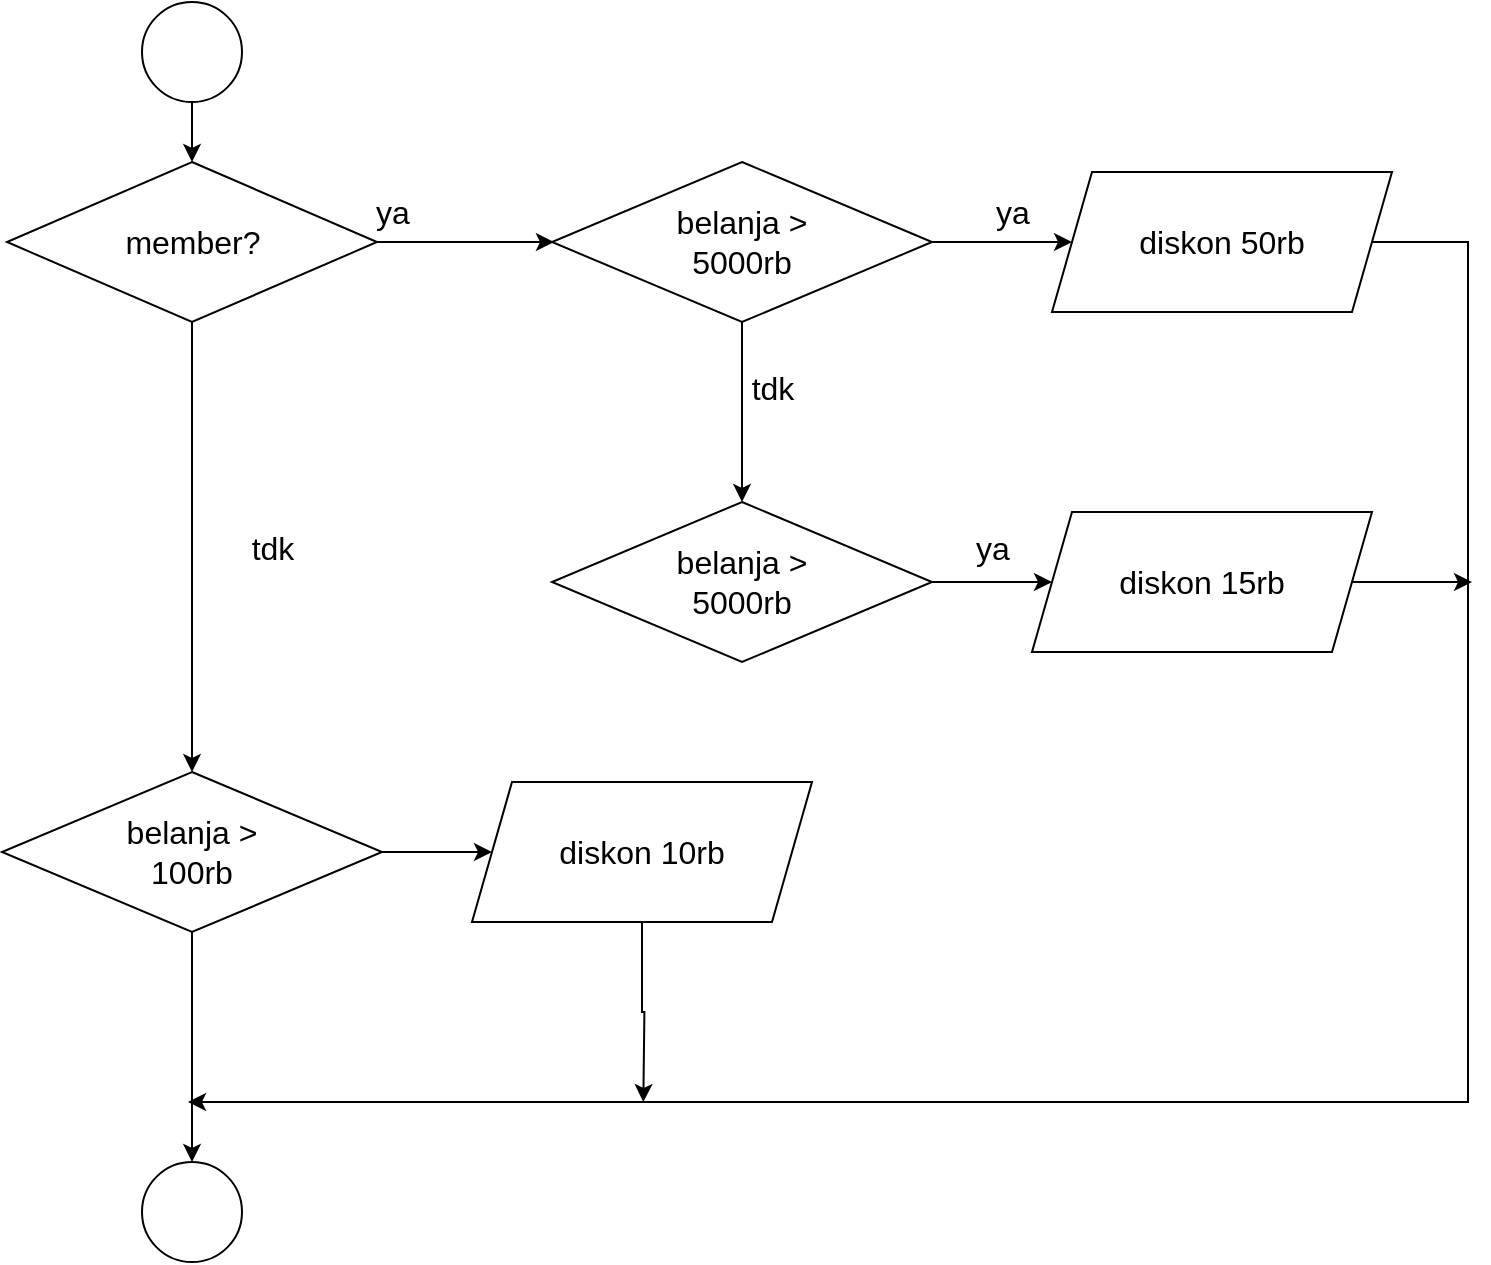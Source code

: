 <mxfile version="22.1.16" type="github">
  <diagram name="Page-1" id="f3MLHyesFSod3ZTN5zOw">
    <mxGraphModel dx="880" dy="462" grid="1" gridSize="10" guides="1" tooltips="1" connect="1" arrows="1" fold="1" page="1" pageScale="1" pageWidth="850" pageHeight="1100" math="0" shadow="0">
      <root>
        <mxCell id="0" />
        <mxCell id="1" parent="0" />
        <mxCell id="yyRl0xBmcdnjLJMx300J-84" style="edgeStyle=orthogonalEdgeStyle;rounded=0;orthogonalLoop=1;jettySize=auto;html=1;exitX=0.5;exitY=1;exitDx=0;exitDy=0;entryX=0.5;entryY=0;entryDx=0;entryDy=0;" parent="1" source="yyRl0xBmcdnjLJMx300J-1" target="yyRl0xBmcdnjLJMx300J-2" edge="1">
          <mxGeometry relative="1" as="geometry" />
        </mxCell>
        <mxCell id="yyRl0xBmcdnjLJMx300J-1" value="" style="ellipse;whiteSpace=wrap;html=1;aspect=fixed;" parent="1" vertex="1">
          <mxGeometry x="115" y="40" width="50" height="50" as="geometry" />
        </mxCell>
        <mxCell id="yyRl0xBmcdnjLJMx300J-57" style="edgeStyle=orthogonalEdgeStyle;rounded=0;orthogonalLoop=1;jettySize=auto;html=1;exitX=1;exitY=0.5;exitDx=0;exitDy=0;entryX=0;entryY=0.5;entryDx=0;entryDy=0;" parent="1" edge="1">
          <mxGeometry relative="1" as="geometry">
            <mxPoint x="231" y="160" as="sourcePoint" />
            <mxPoint x="321" y="160" as="targetPoint" />
          </mxGeometry>
        </mxCell>
        <mxCell id="yyRl0xBmcdnjLJMx300J-91" style="edgeStyle=orthogonalEdgeStyle;rounded=0;orthogonalLoop=1;jettySize=auto;html=1;exitX=0.5;exitY=1;exitDx=0;exitDy=0;entryX=0.5;entryY=0;entryDx=0;entryDy=0;" parent="1" source="yyRl0xBmcdnjLJMx300J-2" target="yyRl0xBmcdnjLJMx300J-81" edge="1">
          <mxGeometry relative="1" as="geometry" />
        </mxCell>
        <mxCell id="yyRl0xBmcdnjLJMx300J-2" value="&lt;font size=&quot;3&quot;&gt;member?&lt;/font&gt;" style="rhombus;whiteSpace=wrap;html=1;" parent="1" vertex="1">
          <mxGeometry x="47.5" y="120" width="185" height="80" as="geometry" />
        </mxCell>
        <mxCell id="yyRl0xBmcdnjLJMx300J-19" value="" style="edgeStyle=orthogonalEdgeStyle;rounded=0;orthogonalLoop=1;jettySize=auto;html=1;" parent="1" edge="1">
          <mxGeometry relative="1" as="geometry">
            <mxPoint x="718" y="160" as="sourcePoint" />
            <mxPoint x="138" y="590" as="targetPoint" />
            <Array as="points">
              <mxPoint x="778" y="160" />
              <mxPoint x="778" y="590" />
            </Array>
          </mxGeometry>
        </mxCell>
        <mxCell id="yyRl0xBmcdnjLJMx300J-88" style="edgeStyle=orthogonalEdgeStyle;rounded=0;orthogonalLoop=1;jettySize=auto;html=1;exitX=0.5;exitY=1;exitDx=0;exitDy=0;" parent="1" source="yyRl0xBmcdnjLJMx300J-30" edge="1">
          <mxGeometry relative="1" as="geometry">
            <mxPoint x="365.667" y="590" as="targetPoint" />
          </mxGeometry>
        </mxCell>
        <mxCell id="yyRl0xBmcdnjLJMx300J-30" value="&lt;font size=&quot;3&quot;&gt;diskon 10rb&lt;br&gt;&lt;/font&gt;" style="shape=parallelogram;perimeter=parallelogramPerimeter;whiteSpace=wrap;html=1;fixedSize=1;" parent="1" vertex="1">
          <mxGeometry x="280" y="430" width="170" height="70" as="geometry" />
        </mxCell>
        <mxCell id="yyRl0xBmcdnjLJMx300J-54" style="edgeStyle=orthogonalEdgeStyle;rounded=0;orthogonalLoop=1;jettySize=auto;html=1;exitX=1;exitY=0.5;exitDx=0;exitDy=0;" parent="1" source="yyRl0xBmcdnjLJMx300J-53" edge="1">
          <mxGeometry relative="1" as="geometry">
            <mxPoint x="580" y="160" as="targetPoint" />
          </mxGeometry>
        </mxCell>
        <mxCell id="yyRl0xBmcdnjLJMx300J-76" style="edgeStyle=orthogonalEdgeStyle;rounded=0;orthogonalLoop=1;jettySize=auto;html=1;exitX=0.5;exitY=1;exitDx=0;exitDy=0;entryX=0.5;entryY=0;entryDx=0;entryDy=0;" parent="1" source="yyRl0xBmcdnjLJMx300J-53" target="yyRl0xBmcdnjLJMx300J-75" edge="1">
          <mxGeometry relative="1" as="geometry" />
        </mxCell>
        <mxCell id="yyRl0xBmcdnjLJMx300J-53" value="&lt;div&gt;&lt;font size=&quot;3&quot;&gt;belanja &amp;gt;&lt;/font&gt;&lt;/div&gt;&lt;div&gt;&lt;font size=&quot;3&quot;&gt;5000rb&lt;br&gt;&lt;/font&gt;&lt;/div&gt;" style="rhombus;whiteSpace=wrap;html=1;" parent="1" vertex="1">
          <mxGeometry x="320" y="120" width="190" height="80" as="geometry" />
        </mxCell>
        <mxCell id="yyRl0xBmcdnjLJMx300J-61" value="&lt;font size=&quot;3&quot;&gt;ya&lt;/font&gt;" style="text;html=1;align=center;verticalAlign=middle;resizable=0;points=[];autosize=1;strokeColor=none;fillColor=none;" parent="1" vertex="1">
          <mxGeometry x="530" y="130" width="40" height="30" as="geometry" />
        </mxCell>
        <mxCell id="yyRl0xBmcdnjLJMx300J-62" value="&lt;font size=&quot;3&quot;&gt;ya&lt;/font&gt;" style="text;html=1;align=center;verticalAlign=middle;resizable=0;points=[];autosize=1;strokeColor=none;fillColor=none;" parent="1" vertex="1">
          <mxGeometry x="220" y="130" width="40" height="30" as="geometry" />
        </mxCell>
        <mxCell id="yyRl0xBmcdnjLJMx300J-66" value="&lt;font size=&quot;3&quot;&gt;tdk&lt;/font&gt;" style="text;html=1;align=center;verticalAlign=middle;resizable=0;points=[];autosize=1;strokeColor=none;fillColor=none;" parent="1" vertex="1">
          <mxGeometry x="410" y="218" width="40" height="30" as="geometry" />
        </mxCell>
        <mxCell id="yyRl0xBmcdnjLJMx300J-68" value="&lt;font size=&quot;3&quot;&gt;ya&lt;/font&gt;" style="text;html=1;align=center;verticalAlign=middle;resizable=0;points=[];autosize=1;strokeColor=none;fillColor=none;" parent="1" vertex="1">
          <mxGeometry x="520" y="298" width="40" height="30" as="geometry" />
        </mxCell>
        <mxCell id="yyRl0xBmcdnjLJMx300J-70" value="&lt;font size=&quot;3&quot;&gt;tdk&lt;/font&gt;" style="text;html=1;align=center;verticalAlign=middle;resizable=0;points=[];autosize=1;strokeColor=none;fillColor=none;" parent="1" vertex="1">
          <mxGeometry x="160" y="298" width="40" height="30" as="geometry" />
        </mxCell>
        <mxCell id="yyRl0xBmcdnjLJMx300J-89" style="edgeStyle=orthogonalEdgeStyle;rounded=0;orthogonalLoop=1;jettySize=auto;html=1;exitX=1;exitY=0.5;exitDx=0;exitDy=0;entryX=0;entryY=0.5;entryDx=0;entryDy=0;" parent="1" source="yyRl0xBmcdnjLJMx300J-75" target="yyRl0xBmcdnjLJMx300J-80" edge="1">
          <mxGeometry relative="1" as="geometry" />
        </mxCell>
        <mxCell id="yyRl0xBmcdnjLJMx300J-75" value="&lt;div&gt;&lt;font size=&quot;3&quot;&gt;belanja &amp;gt;&lt;/font&gt;&lt;/div&gt;&lt;div&gt;&lt;font size=&quot;3&quot;&gt;5000rb&lt;br&gt;&lt;/font&gt;&lt;/div&gt;" style="rhombus;whiteSpace=wrap;html=1;" parent="1" vertex="1">
          <mxGeometry x="320" y="290" width="190" height="80" as="geometry" />
        </mxCell>
        <mxCell id="yyRl0xBmcdnjLJMx300J-79" value="&lt;font size=&quot;3&quot;&gt;diskon 50rb&lt;br&gt;&lt;/font&gt;" style="shape=parallelogram;perimeter=parallelogramPerimeter;whiteSpace=wrap;html=1;fixedSize=1;" parent="1" vertex="1">
          <mxGeometry x="570" y="125" width="170" height="70" as="geometry" />
        </mxCell>
        <mxCell id="yyRl0xBmcdnjLJMx300J-90" style="edgeStyle=orthogonalEdgeStyle;rounded=0;orthogonalLoop=1;jettySize=auto;html=1;exitX=1;exitY=0.5;exitDx=0;exitDy=0;" parent="1" source="yyRl0xBmcdnjLJMx300J-80" edge="1">
          <mxGeometry relative="1" as="geometry">
            <mxPoint x="780" y="330" as="targetPoint" />
          </mxGeometry>
        </mxCell>
        <mxCell id="yyRl0xBmcdnjLJMx300J-80" value="&lt;font size=&quot;3&quot;&gt;diskon 15rb&lt;br&gt;&lt;/font&gt;" style="shape=parallelogram;perimeter=parallelogramPerimeter;whiteSpace=wrap;html=1;fixedSize=1;" parent="1" vertex="1">
          <mxGeometry x="560" y="295" width="170" height="70" as="geometry" />
        </mxCell>
        <mxCell id="yyRl0xBmcdnjLJMx300J-87" style="edgeStyle=orthogonalEdgeStyle;rounded=0;orthogonalLoop=1;jettySize=auto;html=1;exitX=1;exitY=0.5;exitDx=0;exitDy=0;entryX=0;entryY=0.5;entryDx=0;entryDy=0;" parent="1" source="yyRl0xBmcdnjLJMx300J-81" target="yyRl0xBmcdnjLJMx300J-30" edge="1">
          <mxGeometry relative="1" as="geometry" />
        </mxCell>
        <mxCell id="yyRl0xBmcdnjLJMx300J-92" style="edgeStyle=orthogonalEdgeStyle;rounded=0;orthogonalLoop=1;jettySize=auto;html=1;exitX=0.5;exitY=1;exitDx=0;exitDy=0;entryX=0.5;entryY=0;entryDx=0;entryDy=0;" parent="1" source="yyRl0xBmcdnjLJMx300J-81" target="yyRl0xBmcdnjLJMx300J-86" edge="1">
          <mxGeometry relative="1" as="geometry" />
        </mxCell>
        <mxCell id="yyRl0xBmcdnjLJMx300J-81" value="&lt;div&gt;&lt;font size=&quot;3&quot;&gt;belanja &amp;gt;&lt;/font&gt;&lt;/div&gt;&lt;div&gt;&lt;font size=&quot;3&quot;&gt;100rb&lt;br&gt;&lt;/font&gt;&lt;/div&gt;" style="rhombus;whiteSpace=wrap;html=1;" parent="1" vertex="1">
          <mxGeometry x="45" y="425" width="190" height="80" as="geometry" />
        </mxCell>
        <mxCell id="yyRl0xBmcdnjLJMx300J-86" value="" style="ellipse;whiteSpace=wrap;html=1;aspect=fixed;" parent="1" vertex="1">
          <mxGeometry x="115" y="620" width="50" height="50" as="geometry" />
        </mxCell>
      </root>
    </mxGraphModel>
  </diagram>
</mxfile>
